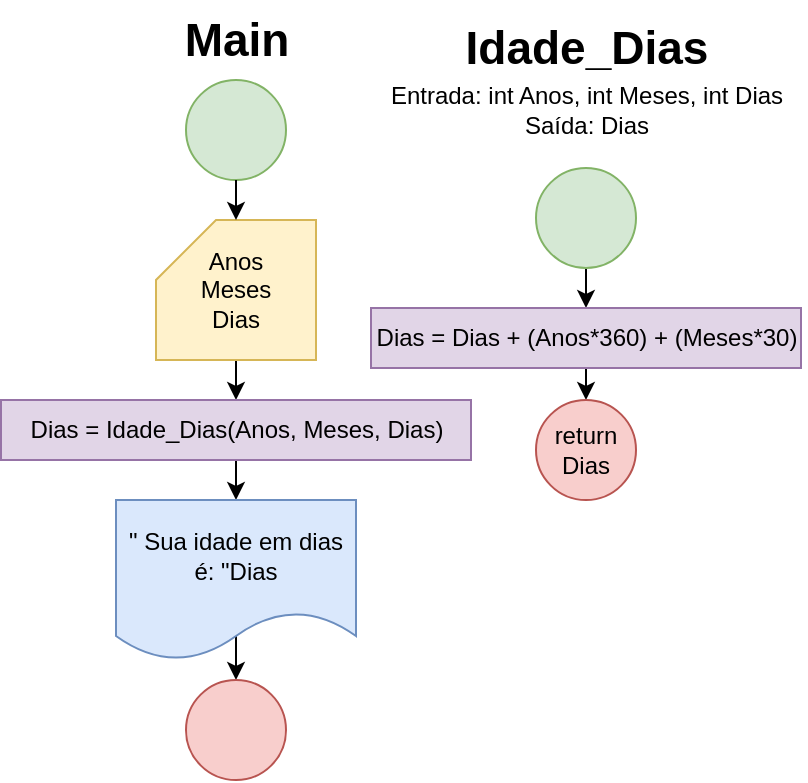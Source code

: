 <mxfile version="25.0.1">
  <diagram name="Página-1" id="nvX72cMIMr8YblfEAp6h">
    <mxGraphModel dx="1042" dy="565" grid="1" gridSize="10" guides="1" tooltips="1" connect="1" arrows="1" fold="1" page="1" pageScale="1" pageWidth="827" pageHeight="1169" math="0" shadow="0">
      <root>
        <mxCell id="0" />
        <mxCell id="1" parent="0" />
        <mxCell id="pfKPdkcdcGlEMzx5Z6wo-1" value="" style="ellipse;whiteSpace=wrap;html=1;aspect=fixed;fillColor=#d5e8d4;strokeColor=#82b366;" vertex="1" parent="1">
          <mxGeometry x="110" y="50" width="50" height="50" as="geometry" />
        </mxCell>
        <mxCell id="pfKPdkcdcGlEMzx5Z6wo-5" style="edgeStyle=orthogonalEdgeStyle;rounded=0;orthogonalLoop=1;jettySize=auto;html=1;exitX=0.5;exitY=1;exitDx=0;exitDy=0;exitPerimeter=0;entryX=0.5;entryY=0;entryDx=0;entryDy=0;" edge="1" parent="1" source="pfKPdkcdcGlEMzx5Z6wo-2" target="pfKPdkcdcGlEMzx5Z6wo-4">
          <mxGeometry relative="1" as="geometry" />
        </mxCell>
        <mxCell id="pfKPdkcdcGlEMzx5Z6wo-2" value="Anos&lt;div&gt;Meses&lt;/div&gt;&lt;div&gt;Dias&lt;/div&gt;" style="shape=card;whiteSpace=wrap;html=1;fillColor=#fff2cc;strokeColor=#d6b656;" vertex="1" parent="1">
          <mxGeometry x="95" y="120" width="80" height="70" as="geometry" />
        </mxCell>
        <mxCell id="pfKPdkcdcGlEMzx5Z6wo-3" style="edgeStyle=orthogonalEdgeStyle;rounded=0;orthogonalLoop=1;jettySize=auto;html=1;exitX=0.5;exitY=1;exitDx=0;exitDy=0;entryX=0.5;entryY=0;entryDx=0;entryDy=0;entryPerimeter=0;" edge="1" parent="1" source="pfKPdkcdcGlEMzx5Z6wo-1" target="pfKPdkcdcGlEMzx5Z6wo-2">
          <mxGeometry relative="1" as="geometry" />
        </mxCell>
        <mxCell id="pfKPdkcdcGlEMzx5Z6wo-7" style="edgeStyle=orthogonalEdgeStyle;rounded=0;orthogonalLoop=1;jettySize=auto;html=1;exitX=0.5;exitY=1;exitDx=0;exitDy=0;entryX=0.5;entryY=0;entryDx=0;entryDy=0;" edge="1" parent="1" source="pfKPdkcdcGlEMzx5Z6wo-4" target="pfKPdkcdcGlEMzx5Z6wo-6">
          <mxGeometry relative="1" as="geometry" />
        </mxCell>
        <mxCell id="pfKPdkcdcGlEMzx5Z6wo-4" value="Dias = Idade_Dias(Anos, Meses, Dias)" style="rounded=0;whiteSpace=wrap;html=1;fillColor=#e1d5e7;strokeColor=#9673a6;" vertex="1" parent="1">
          <mxGeometry x="17.5" y="210" width="235" height="30" as="geometry" />
        </mxCell>
        <mxCell id="pfKPdkcdcGlEMzx5Z6wo-9" style="edgeStyle=orthogonalEdgeStyle;rounded=0;orthogonalLoop=1;jettySize=auto;html=1;exitX=0.5;exitY=0;exitDx=0;exitDy=0;entryX=0.5;entryY=0;entryDx=0;entryDy=0;" edge="1" parent="1" source="pfKPdkcdcGlEMzx5Z6wo-6" target="pfKPdkcdcGlEMzx5Z6wo-8">
          <mxGeometry relative="1" as="geometry">
            <Array as="points">
              <mxPoint x="135" y="310" />
              <mxPoint x="135" y="310" />
            </Array>
          </mxGeometry>
        </mxCell>
        <mxCell id="pfKPdkcdcGlEMzx5Z6wo-6" value="&quot; Sua idade em dias é: &quot;Dias" style="shape=document;whiteSpace=wrap;html=1;boundedLbl=1;fillColor=#dae8fc;strokeColor=#6c8ebf;" vertex="1" parent="1">
          <mxGeometry x="75" y="260" width="120" height="80" as="geometry" />
        </mxCell>
        <mxCell id="pfKPdkcdcGlEMzx5Z6wo-8" value="" style="ellipse;whiteSpace=wrap;html=1;aspect=fixed;fillColor=#f8cecc;strokeColor=#b85450;" vertex="1" parent="1">
          <mxGeometry x="110" y="350" width="50" height="50" as="geometry" />
        </mxCell>
        <mxCell id="pfKPdkcdcGlEMzx5Z6wo-10" value="Idade_Dias" style="text;html=1;align=center;verticalAlign=middle;resizable=0;points=[];autosize=1;strokeColor=none;fillColor=none;fontSize=23;fontStyle=1" vertex="1" parent="1">
          <mxGeometry x="240" y="14" width="140" height="40" as="geometry" />
        </mxCell>
        <mxCell id="pfKPdkcdcGlEMzx5Z6wo-11" value="Entrada: int Anos, int Meses, int Dias&lt;div&gt;Saída: Dias&lt;/div&gt;" style="text;html=1;align=center;verticalAlign=middle;resizable=0;points=[];autosize=1;strokeColor=none;fillColor=none;" vertex="1" parent="1">
          <mxGeometry x="200" y="45" width="220" height="40" as="geometry" />
        </mxCell>
        <mxCell id="pfKPdkcdcGlEMzx5Z6wo-15" style="edgeStyle=orthogonalEdgeStyle;rounded=0;orthogonalLoop=1;jettySize=auto;html=1;exitX=0.5;exitY=1;exitDx=0;exitDy=0;entryX=0.5;entryY=0;entryDx=0;entryDy=0;" edge="1" parent="1" source="pfKPdkcdcGlEMzx5Z6wo-13" target="pfKPdkcdcGlEMzx5Z6wo-14">
          <mxGeometry relative="1" as="geometry" />
        </mxCell>
        <mxCell id="pfKPdkcdcGlEMzx5Z6wo-13" value="" style="ellipse;whiteSpace=wrap;html=1;aspect=fixed;fillColor=#d5e8d4;strokeColor=#82b366;" vertex="1" parent="1">
          <mxGeometry x="285" y="94" width="50" height="50" as="geometry" />
        </mxCell>
        <mxCell id="pfKPdkcdcGlEMzx5Z6wo-17" style="edgeStyle=orthogonalEdgeStyle;rounded=0;orthogonalLoop=1;jettySize=auto;html=1;exitX=0.5;exitY=1;exitDx=0;exitDy=0;entryX=0.5;entryY=0;entryDx=0;entryDy=0;" edge="1" parent="1" source="pfKPdkcdcGlEMzx5Z6wo-14" target="pfKPdkcdcGlEMzx5Z6wo-16">
          <mxGeometry relative="1" as="geometry" />
        </mxCell>
        <mxCell id="pfKPdkcdcGlEMzx5Z6wo-14" value="Dias = Dias + (Anos*360) + (Meses*30)" style="rounded=0;whiteSpace=wrap;html=1;fillColor=#e1d5e7;strokeColor=#9673a6;" vertex="1" parent="1">
          <mxGeometry x="202.5" y="164" width="215" height="30" as="geometry" />
        </mxCell>
        <mxCell id="pfKPdkcdcGlEMzx5Z6wo-16" value="return&lt;div&gt;Dias&lt;/div&gt;" style="ellipse;whiteSpace=wrap;html=1;aspect=fixed;fillColor=#f8cecc;strokeColor=#b85450;" vertex="1" parent="1">
          <mxGeometry x="285" y="210" width="50" height="50" as="geometry" />
        </mxCell>
        <mxCell id="pfKPdkcdcGlEMzx5Z6wo-18" value="Main" style="text;html=1;align=center;verticalAlign=middle;resizable=0;points=[];autosize=1;strokeColor=none;fillColor=none;fontSize=23;fontStyle=1" vertex="1" parent="1">
          <mxGeometry x="100" y="10" width="70" height="40" as="geometry" />
        </mxCell>
      </root>
    </mxGraphModel>
  </diagram>
</mxfile>
